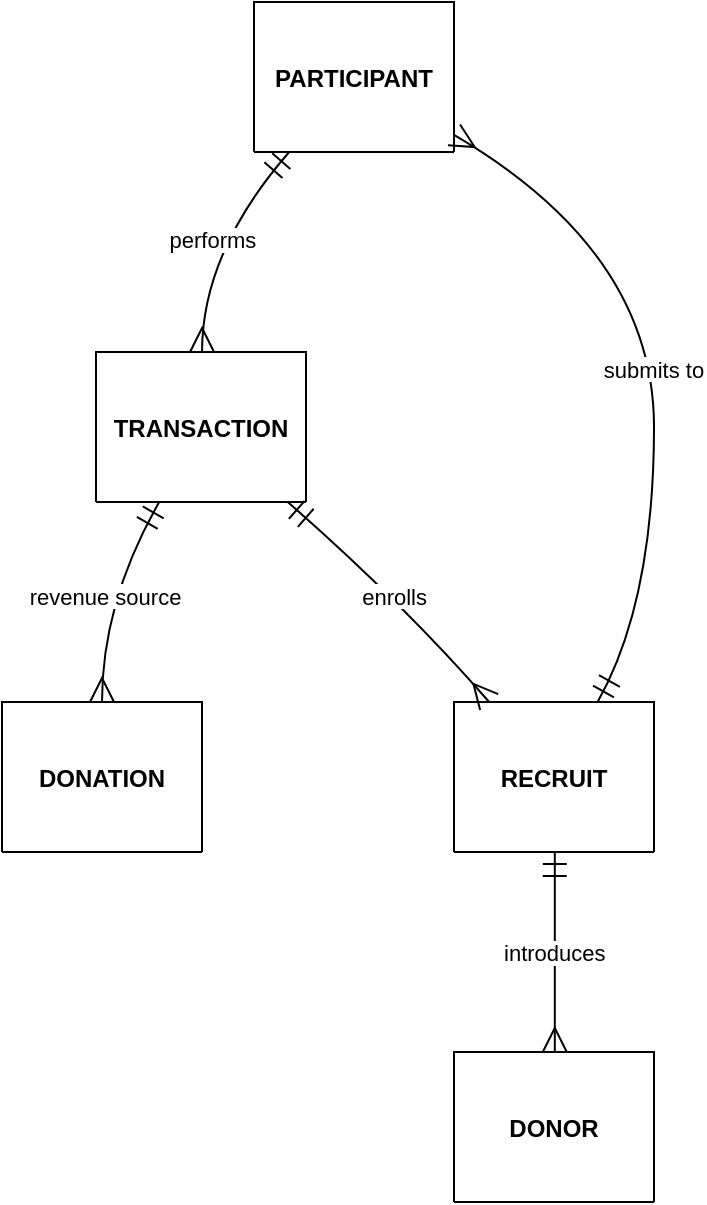 <mxfile version="24.4.13" type="github">
  <diagram name="Page-1" id="z8nZJkmoYH7gEHDk-RgT">
    <mxGraphModel>
      <root>
        <mxCell id="0" />
        <mxCell id="1" parent="0" />
        <mxCell id="2" value="PARTICIPANT" style="shape=table;startSize=75;container=1;collapsible=0;childLayout=tableLayout;fixedRows=1;rowLines=1;fontStyle=1;align=center;resizeLast=1;" vertex="1" parent="1">
          <mxGeometry x="146" y="20" width="100" height="75" as="geometry" />
        </mxCell>
        <mxCell id="3" value="TRANSACTION" style="shape=table;startSize=75;container=1;collapsible=0;childLayout=tableLayout;fixedRows=1;rowLines=1;fontStyle=1;align=center;resizeLast=1;" vertex="1" parent="1">
          <mxGeometry x="67" y="195" width="105" height="75" as="geometry" />
        </mxCell>
        <mxCell id="4" value="DONATION" style="shape=table;startSize=75;container=1;collapsible=0;childLayout=tableLayout;fixedRows=1;rowLines=1;fontStyle=1;align=center;resizeLast=1;" vertex="1" parent="1">
          <mxGeometry x="20" y="370" width="100" height="75" as="geometry" />
        </mxCell>
        <mxCell id="5" value="RECRUIT" style="shape=table;startSize=75;container=1;collapsible=0;childLayout=tableLayout;fixedRows=1;rowLines=1;fontStyle=1;align=center;resizeLast=1;" vertex="1" parent="1">
          <mxGeometry x="246" y="370" width="100" height="75" as="geometry" />
        </mxCell>
        <mxCell id="6" value="DONOR" style="shape=table;startSize=75;container=1;collapsible=0;childLayout=tableLayout;fixedRows=1;rowLines=1;fontStyle=1;align=center;resizeLast=1;" vertex="1" parent="1">
          <mxGeometry x="246" y="545" width="100" height="75" as="geometry" />
        </mxCell>
        <mxCell id="7" value="performs" style="curved=1;startArrow=ERmandOne;startSize=10;;endArrow=ERmany;endSize=10;;exitX=0.176;exitY=1;entryX=0.505;entryY=0;" edge="1" parent="1" source="2" target="3">
          <mxGeometry relative="1" as="geometry">
            <Array as="points">
              <mxPoint x="120" y="145" />
            </Array>
          </mxGeometry>
        </mxCell>
        <mxCell id="8" value="revenue source" style="curved=1;startArrow=ERmandOne;startSize=10;;endArrow=ERmany;endSize=10;;exitX=0.301;exitY=1;entryX=0.5;entryY=0;" edge="1" parent="1" source="3" target="4">
          <mxGeometry relative="1" as="geometry">
            <Array as="points">
              <mxPoint x="70" y="320" />
            </Array>
          </mxGeometry>
        </mxCell>
        <mxCell id="9" value="enrolls" style="curved=1;startArrow=ERmandOne;startSize=10;;endArrow=ERmany;endSize=10;;exitX=0.913;exitY=1;entryX=0.176;entryY=0;" edge="1" parent="1" source="3" target="5">
          <mxGeometry relative="1" as="geometry">
            <Array as="points">
              <mxPoint x="220" y="320" />
            </Array>
          </mxGeometry>
        </mxCell>
        <mxCell id="10" value="submits to" style="curved=1;startArrow=ERmandOne;startSize=10;;endArrow=ERmany;endSize=10;;exitX=0.718;exitY=0;entryX=1.004;entryY=0.889;" edge="1" parent="1" source="5" target="2">
          <mxGeometry relative="1" as="geometry">
            <Array as="points">
              <mxPoint x="346" y="320" />
              <mxPoint x="346" y="145" />
            </Array>
          </mxGeometry>
        </mxCell>
        <mxCell id="11" value="introduces" style="curved=1;startArrow=ERmandOne;startSize=10;;endArrow=ERmany;endSize=10;;exitX=0.504;exitY=1;entryX=0.504;entryY=0;" edge="1" parent="1" source="5" target="6">
          <mxGeometry relative="1" as="geometry">
            <Array as="points" />
          </mxGeometry>
        </mxCell>
      </root>
    </mxGraphModel>
  </diagram>
</mxfile>
